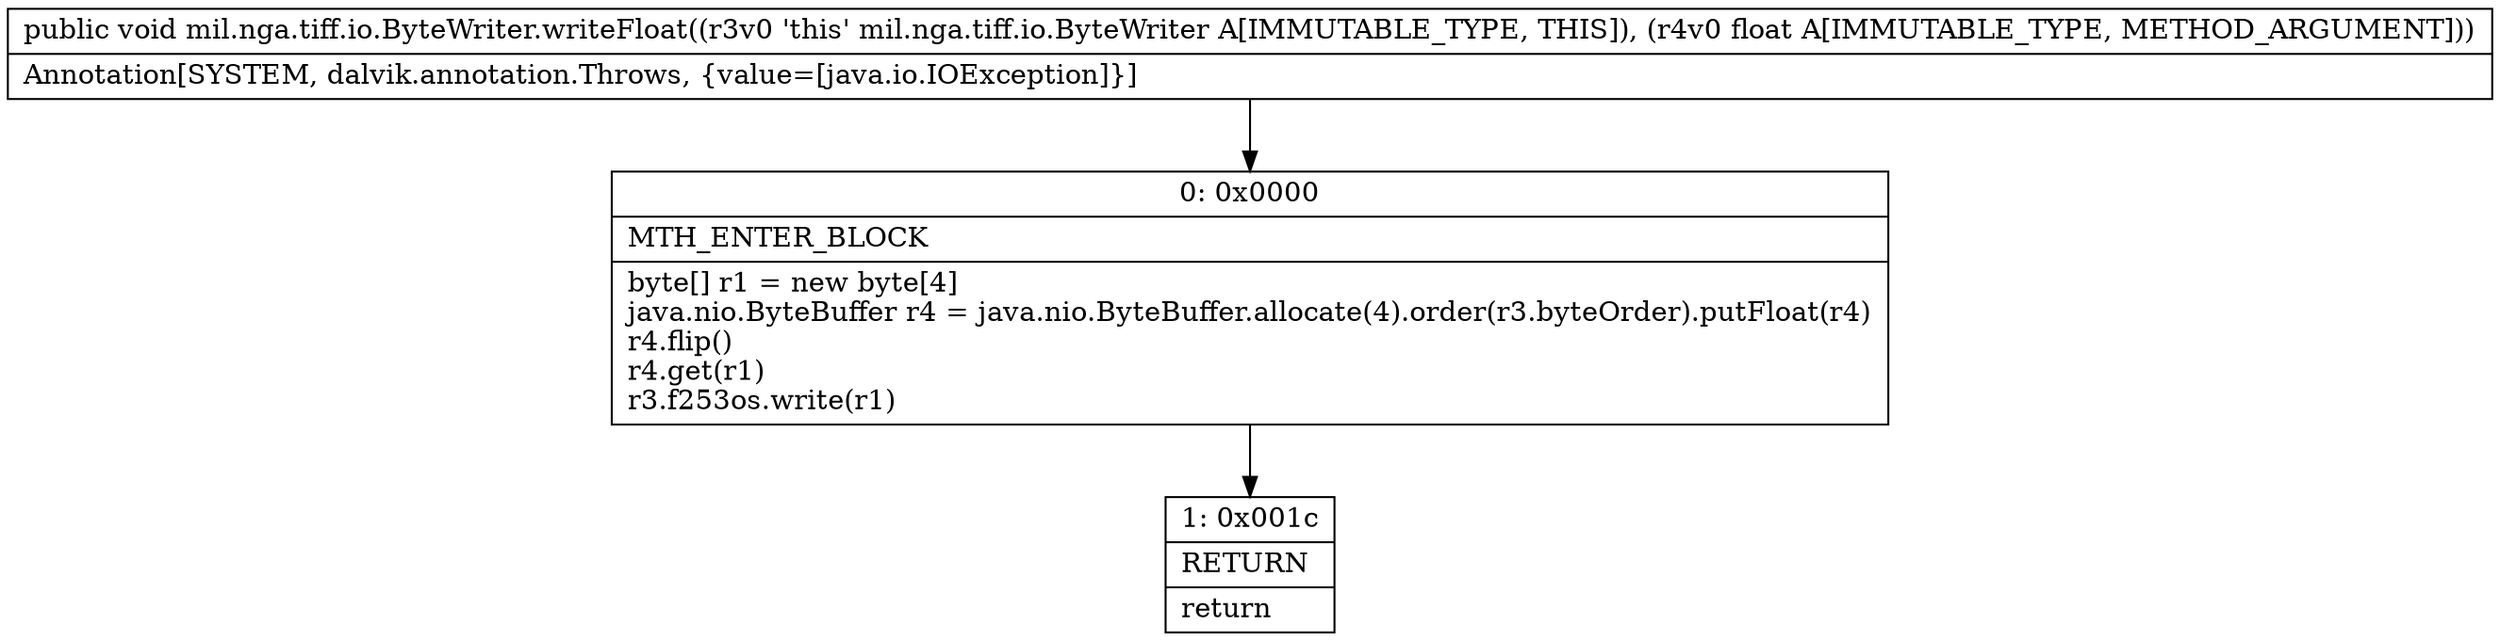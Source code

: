 digraph "CFG formil.nga.tiff.io.ByteWriter.writeFloat(F)V" {
Node_0 [shape=record,label="{0\:\ 0x0000|MTH_ENTER_BLOCK\l|byte[] r1 = new byte[4]\ljava.nio.ByteBuffer r4 = java.nio.ByteBuffer.allocate(4).order(r3.byteOrder).putFloat(r4)\lr4.flip()\lr4.get(r1)\lr3.f253os.write(r1)\l}"];
Node_1 [shape=record,label="{1\:\ 0x001c|RETURN\l|return\l}"];
MethodNode[shape=record,label="{public void mil.nga.tiff.io.ByteWriter.writeFloat((r3v0 'this' mil.nga.tiff.io.ByteWriter A[IMMUTABLE_TYPE, THIS]), (r4v0 float A[IMMUTABLE_TYPE, METHOD_ARGUMENT]))  | Annotation[SYSTEM, dalvik.annotation.Throws, \{value=[java.io.IOException]\}]\l}"];
MethodNode -> Node_0;
Node_0 -> Node_1;
}

